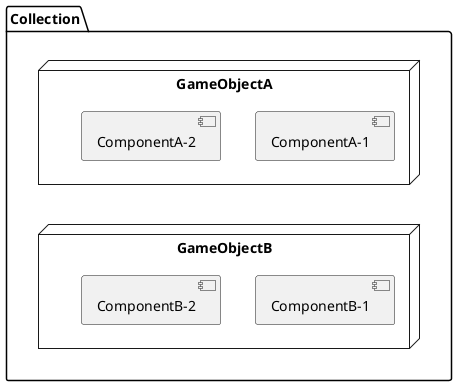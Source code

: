 @startuml
folder Collection {
  node GameObjectA {
    [ComponentA-1]
    [ComponentA-2]
  }
  node GameObjectB {
    [ComponentB-1]
    [ComponentB-2]
  }
  
}

GameObjectA -[hidden]- GameObjectB
@enduml